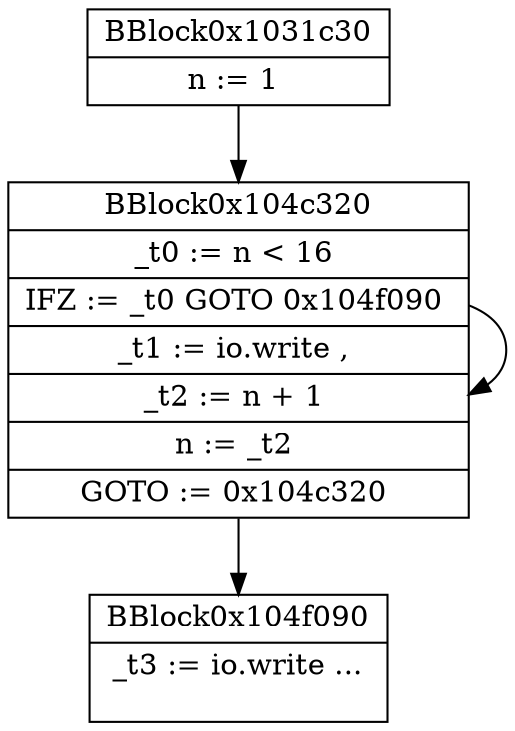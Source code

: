 digraph { 
node[shape=record]
BBlock0x1031c30 [label = "{<f0> BBlock0x1031c30|<f1> n := 1    \n }"];

BBlock0x1031c30 -> BBlock0x104c320
BBlock0x104c320 [label = "{<f0> BBlock0x104c320|<f1> _t0 := n \< 16  \n |<f2> IFZ := _t0 GOTO 0x104f090  \n |<f3> _t1 :=  io.write ,   \n |<f4> _t2 := n + 1  \n |<f5> n := _t2    \n |<f6> GOTO :=  0x104c320   \n }"];

BBlock0x104c320 -> BBlock0x104c320
BBlock0x104c320 -> BBlock0x104f090
BBlock0x104f090 [label = "{<f0> BBlock0x104f090|<f1> _t3 :=  io.write ...\n  \n }"];


}